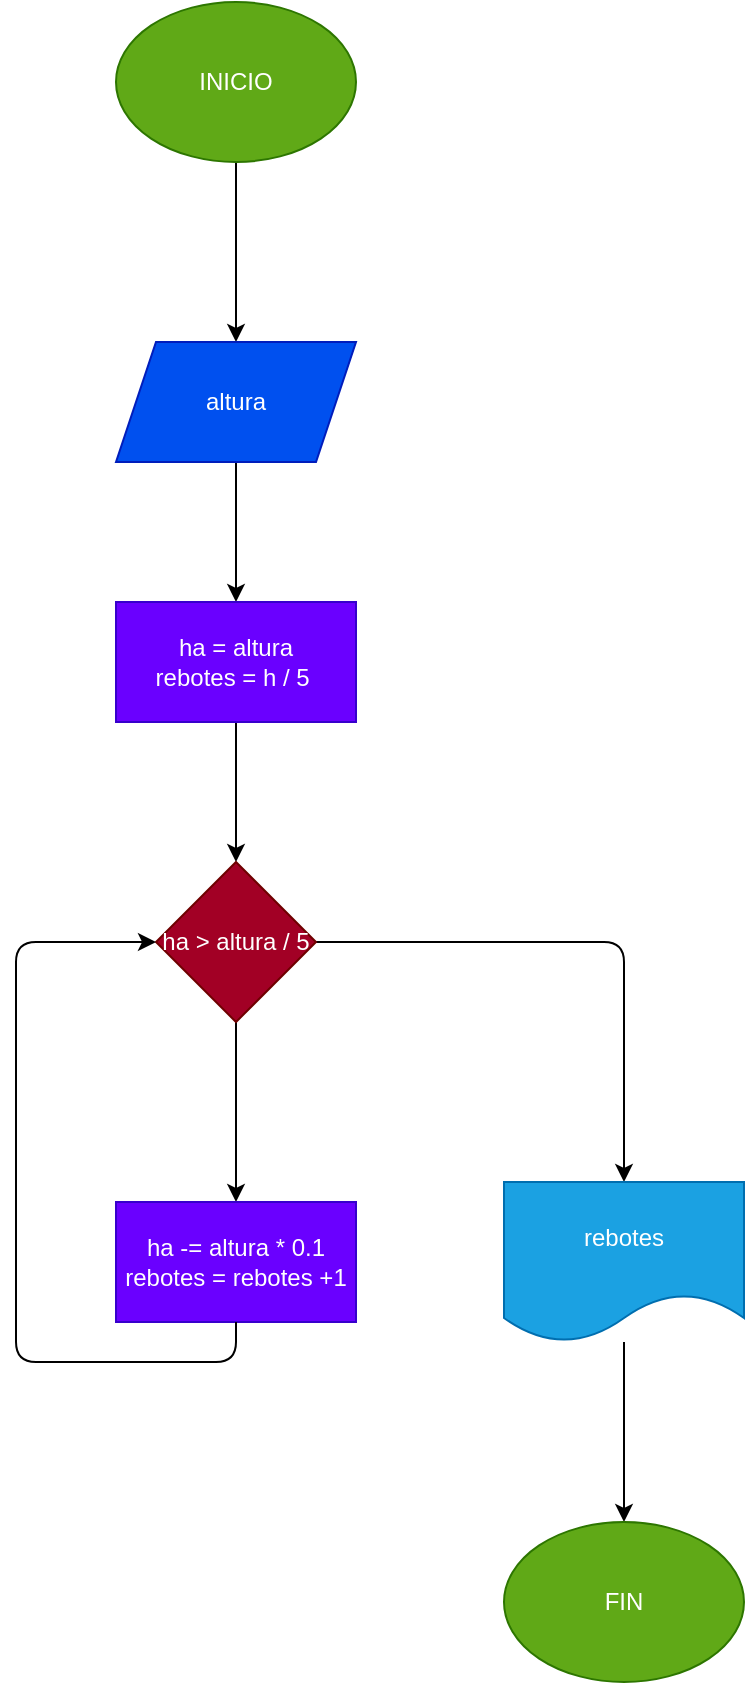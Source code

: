<mxfile>
    <diagram id="yDVB5Czd4Y35UhVulu3l" name="Page-1">
        <mxGraphModel dx="576" dy="459" grid="1" gridSize="10" guides="1" tooltips="1" connect="1" arrows="1" fold="1" page="1" pageScale="1" pageWidth="827" pageHeight="1169" math="0" shadow="0">
            <root>
                <mxCell id="0"/>
                <mxCell id="1" parent="0"/>
                <mxCell id="4" value="" style="edgeStyle=none;html=1;" parent="1" source="2" target="3" edge="1">
                    <mxGeometry relative="1" as="geometry"/>
                </mxCell>
                <mxCell id="2" value="INICIO" style="ellipse;whiteSpace=wrap;html=1;fillColor=#60a917;fontColor=#ffffff;strokeColor=#2D7600;" parent="1" vertex="1">
                    <mxGeometry x="220" y="60" width="120" height="80" as="geometry"/>
                </mxCell>
                <mxCell id="6" value="" style="edgeStyle=none;html=1;" parent="1" source="3" edge="1">
                    <mxGeometry relative="1" as="geometry">
                        <mxPoint x="280" y="360" as="targetPoint"/>
                    </mxGeometry>
                </mxCell>
                <mxCell id="3" value="altura" style="shape=parallelogram;perimeter=parallelogramPerimeter;whiteSpace=wrap;html=1;fixedSize=1;fillColor=#0050ef;fontColor=#ffffff;strokeColor=#001DBC;" parent="1" vertex="1">
                    <mxGeometry x="220" y="230" width="120" height="60" as="geometry"/>
                </mxCell>
                <mxCell id="9" value="" style="edgeStyle=none;html=1;" parent="1" source="7" target="8" edge="1">
                    <mxGeometry relative="1" as="geometry"/>
                </mxCell>
                <mxCell id="7" value="ha = altura&lt;br&gt;rebotes = h / 5&amp;nbsp;" style="rounded=0;whiteSpace=wrap;html=1;fillColor=#6a00ff;fontColor=#ffffff;strokeColor=#3700CC;" parent="1" vertex="1">
                    <mxGeometry x="220" y="360" width="120" height="60" as="geometry"/>
                </mxCell>
                <mxCell id="11" value="" style="edgeStyle=none;html=1;" parent="1" source="8" target="10" edge="1">
                    <mxGeometry relative="1" as="geometry"/>
                </mxCell>
                <mxCell id="14" value="" style="edgeStyle=orthogonalEdgeStyle;html=1;" parent="1" source="8" target="13" edge="1">
                    <mxGeometry relative="1" as="geometry"/>
                </mxCell>
                <mxCell id="8" value="ha &amp;gt; altura / 5" style="rhombus;whiteSpace=wrap;html=1;rounded=0;fillColor=#a20025;fontColor=#ffffff;strokeColor=#6F0000;" parent="1" vertex="1">
                    <mxGeometry x="240" y="490" width="80" height="80" as="geometry"/>
                </mxCell>
                <mxCell id="10" value="ha -= altura * 0.1&lt;br&gt;rebotes = rebotes +1" style="whiteSpace=wrap;html=1;rounded=0;fillColor=#6a00ff;fontColor=#ffffff;strokeColor=#3700CC;" parent="1" vertex="1">
                    <mxGeometry x="220" y="660" width="120" height="60" as="geometry"/>
                </mxCell>
                <mxCell id="12" value="" style="endArrow=classic;html=1;edgeStyle=orthogonalEdgeStyle;exitX=0.5;exitY=1;exitDx=0;exitDy=0;entryX=0;entryY=0.5;entryDx=0;entryDy=0;" parent="1" source="10" target="8" edge="1">
                    <mxGeometry width="50" height="50" relative="1" as="geometry">
                        <mxPoint x="270" y="670" as="sourcePoint"/>
                        <mxPoint x="320" y="620" as="targetPoint"/>
                        <Array as="points">
                            <mxPoint x="280" y="740"/>
                            <mxPoint x="170" y="740"/>
                            <mxPoint x="170" y="530"/>
                        </Array>
                    </mxGeometry>
                </mxCell>
                <mxCell id="16" value="" style="edgeStyle=orthogonalEdgeStyle;html=1;" parent="1" source="13" edge="1">
                    <mxGeometry relative="1" as="geometry">
                        <mxPoint x="474" y="820" as="targetPoint"/>
                    </mxGeometry>
                </mxCell>
                <mxCell id="13" value="rebotes" style="shape=document;whiteSpace=wrap;html=1;boundedLbl=1;rounded=0;fillColor=#1ba1e2;fontColor=#ffffff;strokeColor=#006EAF;" parent="1" vertex="1">
                    <mxGeometry x="414" y="650" width="120" height="80" as="geometry"/>
                </mxCell>
                <mxCell id="17" value="FIN" style="ellipse;whiteSpace=wrap;html=1;fillColor=#60a917;fontColor=#ffffff;strokeColor=#2D7600;" parent="1" vertex="1">
                    <mxGeometry x="414" y="820" width="120" height="80" as="geometry"/>
                </mxCell>
            </root>
        </mxGraphModel>
    </diagram>
</mxfile>